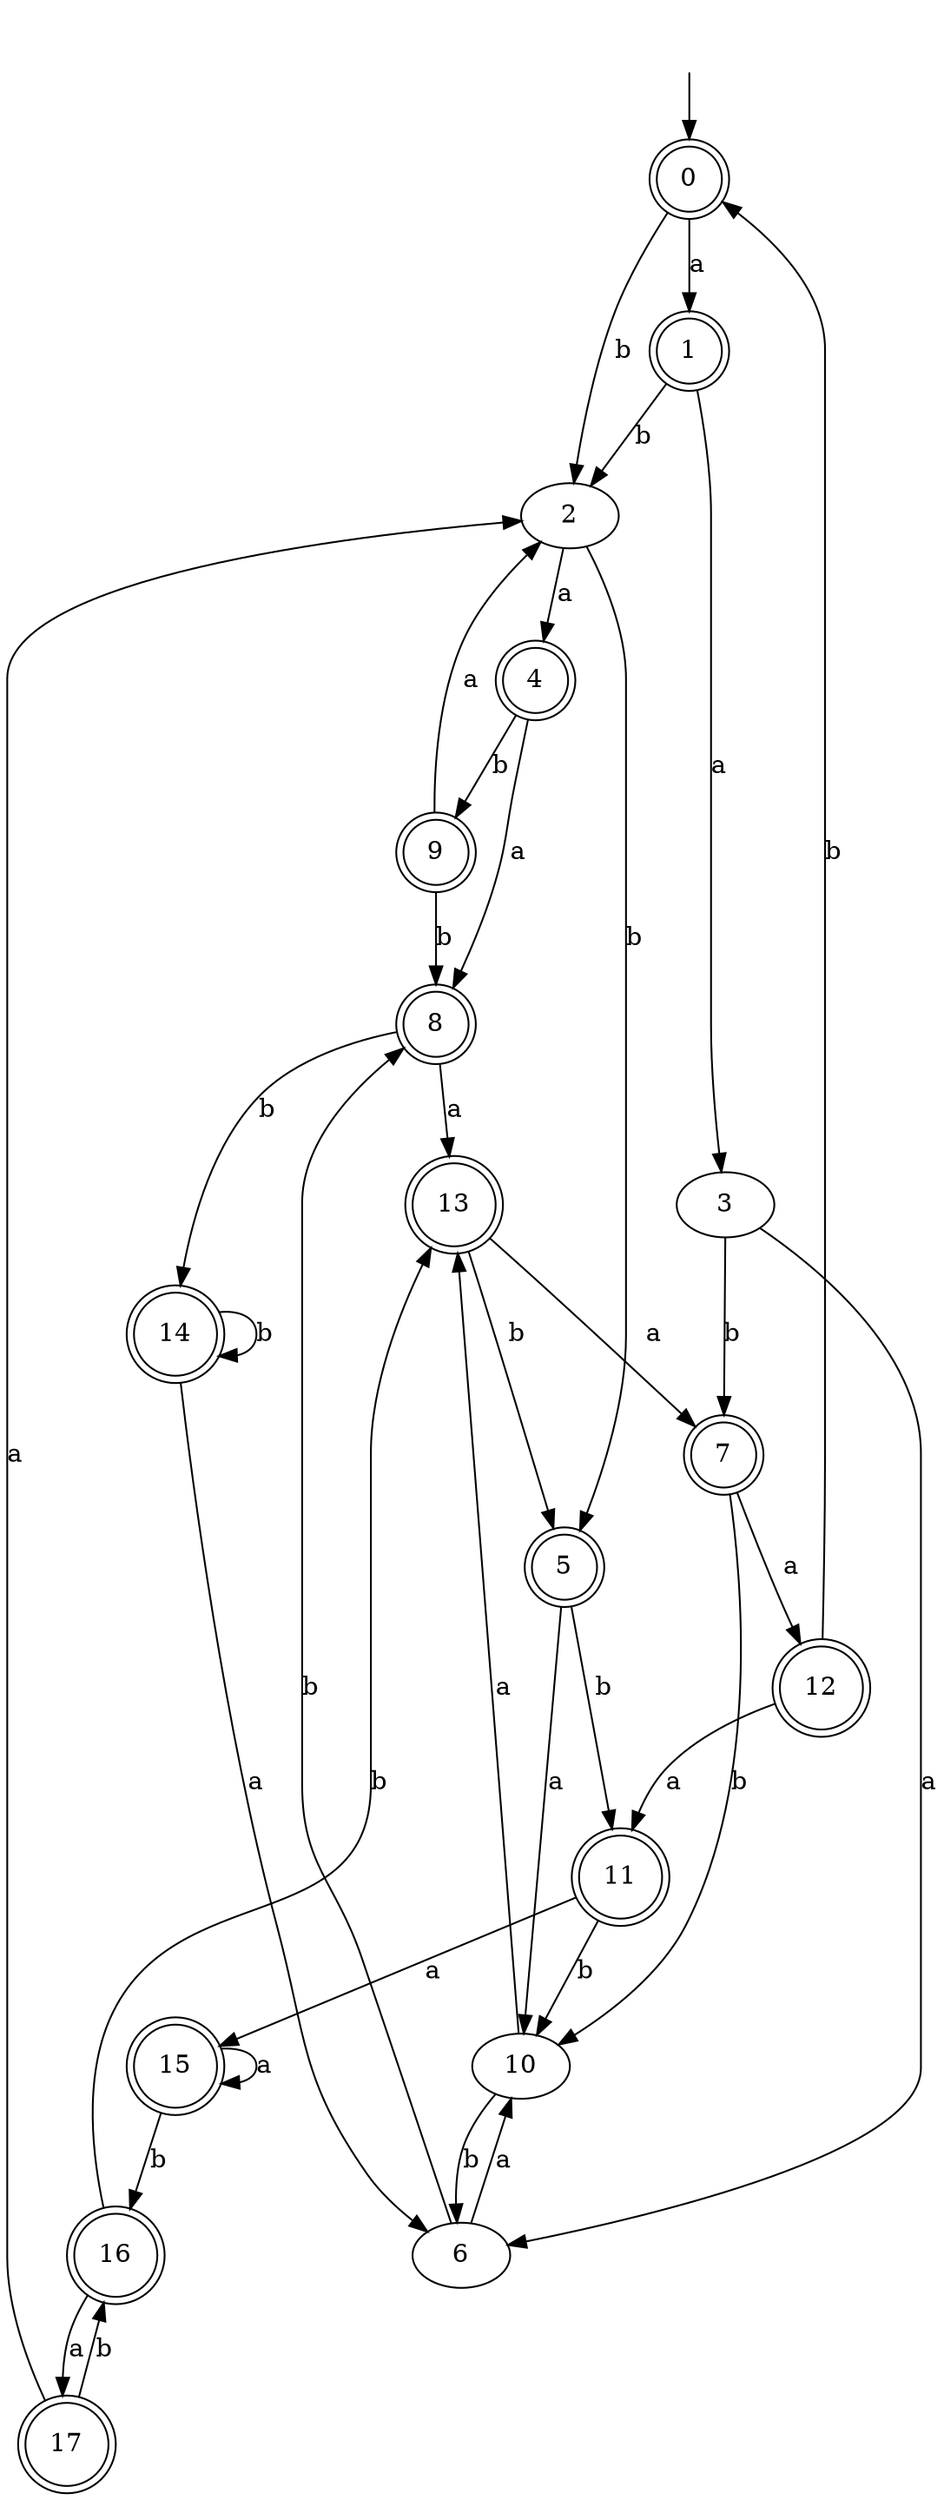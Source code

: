 digraph RandomDFA {
  __start0 [label="", shape=none];
  __start0 -> 0 [label=""];
  0 [shape=circle] [shape=doublecircle]
  0 -> 1 [label="a"]
  0 -> 2 [label="b"]
  1 [shape=doublecircle]
  1 -> 3 [label="a"]
  1 -> 2 [label="b"]
  2
  2 -> 4 [label="a"]
  2 -> 5 [label="b"]
  3
  3 -> 6 [label="a"]
  3 -> 7 [label="b"]
  4 [shape=doublecircle]
  4 -> 8 [label="a"]
  4 -> 9 [label="b"]
  5 [shape=doublecircle]
  5 -> 10 [label="a"]
  5 -> 11 [label="b"]
  6
  6 -> 10 [label="a"]
  6 -> 8 [label="b"]
  7 [shape=doublecircle]
  7 -> 12 [label="a"]
  7 -> 10 [label="b"]
  8 [shape=doublecircle]
  8 -> 13 [label="a"]
  8 -> 14 [label="b"]
  9 [shape=doublecircle]
  9 -> 2 [label="a"]
  9 -> 8 [label="b"]
  10
  10 -> 13 [label="a"]
  10 -> 6 [label="b"]
  11 [shape=doublecircle]
  11 -> 15 [label="a"]
  11 -> 10 [label="b"]
  12 [shape=doublecircle]
  12 -> 11 [label="a"]
  12 -> 0 [label="b"]
  13 [shape=doublecircle]
  13 -> 7 [label="a"]
  13 -> 5 [label="b"]
  14 [shape=doublecircle]
  14 -> 6 [label="a"]
  14 -> 14 [label="b"]
  15 [shape=doublecircle]
  15 -> 15 [label="a"]
  15 -> 16 [label="b"]
  16 [shape=doublecircle]
  16 -> 17 [label="a"]
  16 -> 13 [label="b"]
  17 [shape=doublecircle]
  17 -> 2 [label="a"]
  17 -> 16 [label="b"]
}
